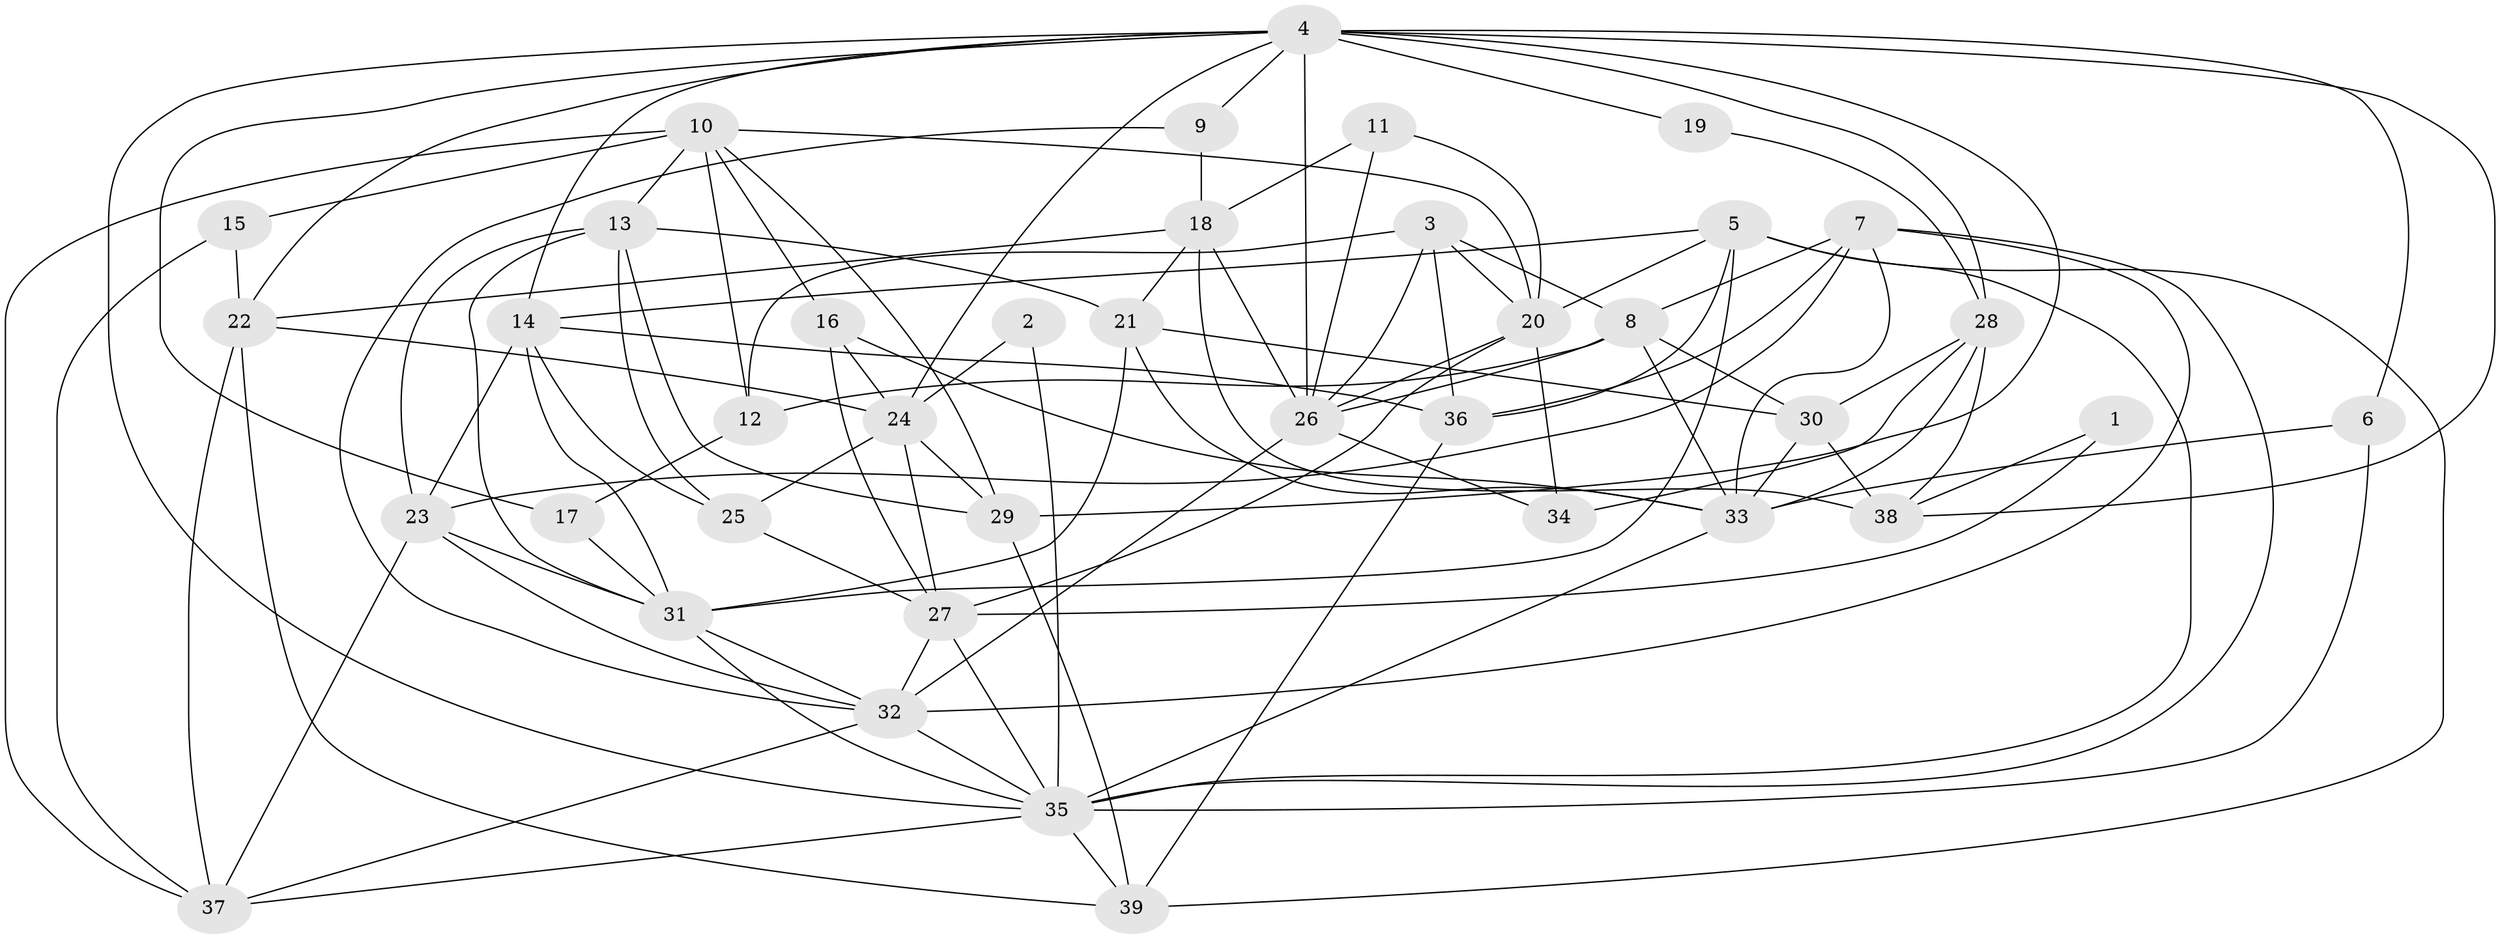 // original degree distribution, {4: 0.2597402597402597, 2: 0.12987012987012986, 3: 0.2857142857142857, 9: 0.012987012987012988, 5: 0.22077922077922077, 6: 0.05194805194805195, 8: 0.03896103896103896}
// Generated by graph-tools (version 1.1) at 2025/50/03/09/25 03:50:05]
// undirected, 39 vertices, 107 edges
graph export_dot {
graph [start="1"]
  node [color=gray90,style=filled];
  1;
  2;
  3;
  4;
  5;
  6;
  7;
  8;
  9;
  10;
  11;
  12;
  13;
  14;
  15;
  16;
  17;
  18;
  19;
  20;
  21;
  22;
  23;
  24;
  25;
  26;
  27;
  28;
  29;
  30;
  31;
  32;
  33;
  34;
  35;
  36;
  37;
  38;
  39;
  1 -- 27 [weight=1.0];
  1 -- 38 [weight=1.0];
  2 -- 24 [weight=1.0];
  2 -- 35 [weight=1.0];
  3 -- 8 [weight=1.0];
  3 -- 12 [weight=1.0];
  3 -- 20 [weight=1.0];
  3 -- 26 [weight=1.0];
  3 -- 36 [weight=1.0];
  4 -- 6 [weight=1.0];
  4 -- 9 [weight=1.0];
  4 -- 14 [weight=1.0];
  4 -- 17 [weight=1.0];
  4 -- 19 [weight=1.0];
  4 -- 22 [weight=1.0];
  4 -- 24 [weight=1.0];
  4 -- 26 [weight=2.0];
  4 -- 28 [weight=1.0];
  4 -- 29 [weight=1.0];
  4 -- 35 [weight=1.0];
  4 -- 38 [weight=1.0];
  5 -- 14 [weight=1.0];
  5 -- 20 [weight=1.0];
  5 -- 31 [weight=1.0];
  5 -- 35 [weight=1.0];
  5 -- 36 [weight=1.0];
  5 -- 39 [weight=1.0];
  6 -- 33 [weight=1.0];
  6 -- 35 [weight=1.0];
  7 -- 8 [weight=1.0];
  7 -- 23 [weight=1.0];
  7 -- 32 [weight=1.0];
  7 -- 33 [weight=1.0];
  7 -- 35 [weight=1.0];
  7 -- 36 [weight=1.0];
  8 -- 12 [weight=1.0];
  8 -- 26 [weight=1.0];
  8 -- 30 [weight=1.0];
  8 -- 33 [weight=1.0];
  9 -- 18 [weight=1.0];
  9 -- 32 [weight=1.0];
  10 -- 12 [weight=1.0];
  10 -- 13 [weight=1.0];
  10 -- 15 [weight=1.0];
  10 -- 16 [weight=1.0];
  10 -- 20 [weight=1.0];
  10 -- 29 [weight=1.0];
  10 -- 37 [weight=1.0];
  11 -- 18 [weight=1.0];
  11 -- 20 [weight=1.0];
  11 -- 26 [weight=1.0];
  12 -- 17 [weight=1.0];
  13 -- 21 [weight=1.0];
  13 -- 23 [weight=1.0];
  13 -- 25 [weight=1.0];
  13 -- 29 [weight=1.0];
  13 -- 31 [weight=1.0];
  14 -- 23 [weight=1.0];
  14 -- 25 [weight=1.0];
  14 -- 31 [weight=1.0];
  14 -- 36 [weight=1.0];
  15 -- 22 [weight=1.0];
  15 -- 37 [weight=1.0];
  16 -- 24 [weight=1.0];
  16 -- 27 [weight=1.0];
  16 -- 33 [weight=2.0];
  17 -- 31 [weight=1.0];
  18 -- 21 [weight=1.0];
  18 -- 22 [weight=1.0];
  18 -- 26 [weight=1.0];
  18 -- 38 [weight=1.0];
  19 -- 28 [weight=1.0];
  20 -- 26 [weight=1.0];
  20 -- 27 [weight=1.0];
  20 -- 34 [weight=1.0];
  21 -- 30 [weight=1.0];
  21 -- 31 [weight=1.0];
  21 -- 33 [weight=1.0];
  22 -- 24 [weight=1.0];
  22 -- 37 [weight=1.0];
  22 -- 39 [weight=1.0];
  23 -- 31 [weight=1.0];
  23 -- 32 [weight=1.0];
  23 -- 37 [weight=1.0];
  24 -- 25 [weight=1.0];
  24 -- 27 [weight=1.0];
  24 -- 29 [weight=1.0];
  25 -- 27 [weight=1.0];
  26 -- 32 [weight=1.0];
  26 -- 34 [weight=1.0];
  27 -- 32 [weight=1.0];
  27 -- 35 [weight=2.0];
  28 -- 30 [weight=1.0];
  28 -- 33 [weight=1.0];
  28 -- 34 [weight=1.0];
  28 -- 38 [weight=1.0];
  29 -- 39 [weight=1.0];
  30 -- 33 [weight=1.0];
  30 -- 38 [weight=2.0];
  31 -- 32 [weight=1.0];
  31 -- 35 [weight=1.0];
  32 -- 35 [weight=1.0];
  32 -- 37 [weight=1.0];
  33 -- 35 [weight=2.0];
  35 -- 37 [weight=1.0];
  35 -- 39 [weight=1.0];
  36 -- 39 [weight=1.0];
}
